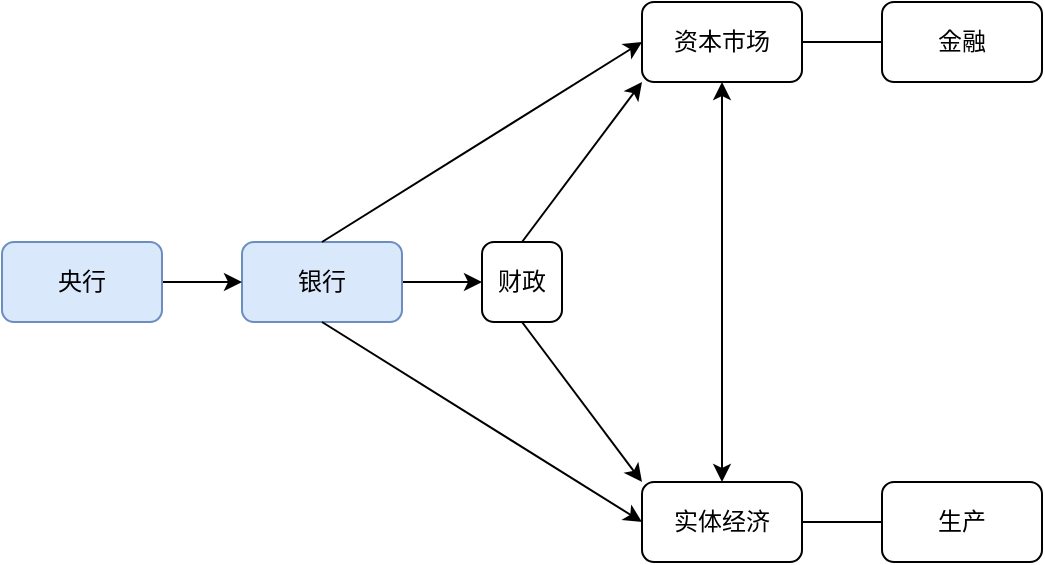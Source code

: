 <mxfile version="24.7.1" type="github">
  <diagram name="第 1 页" id="KfhYrYMk04pv71usMEy1">
    <mxGraphModel dx="1268" dy="3817" grid="1" gridSize="10" guides="1" tooltips="1" connect="1" arrows="1" fold="1" page="1" pageScale="1" pageWidth="900" pageHeight="1600" math="0" shadow="0">
      <root>
        <mxCell id="0" />
        <mxCell id="1" parent="0" />
        <mxCell id="MHArKtUSHAMRMJ6YNE-g-3" value="资本市场" style="whiteSpace=wrap;html=1;rounded=1;" parent="1" vertex="1">
          <mxGeometry x="400" y="-3120" width="80" height="40" as="geometry" />
        </mxCell>
        <mxCell id="MHArKtUSHAMRMJ6YNE-g-5" value="实体经济" style="whiteSpace=wrap;html=1;rounded=1;" parent="1" vertex="1">
          <mxGeometry x="400" y="-2880" width="80" height="40" as="geometry" />
        </mxCell>
        <mxCell id="MHArKtUSHAMRMJ6YNE-g-17" value="" style="edgeStyle=orthogonalEdgeStyle;rounded=1;orthogonalLoop=1;jettySize=auto;html=1;" parent="1" source="MHArKtUSHAMRMJ6YNE-g-7" target="MHArKtUSHAMRMJ6YNE-g-16" edge="1">
          <mxGeometry relative="1" as="geometry" />
        </mxCell>
        <mxCell id="MHArKtUSHAMRMJ6YNE-g-7" value="银行" style="whiteSpace=wrap;html=1;rounded=1;labelBackgroundColor=none;labelBorderColor=none;fillColor=#dae8fc;strokeColor=#6c8ebf;" parent="1" vertex="1">
          <mxGeometry x="200" y="-3000" width="80" height="40" as="geometry" />
        </mxCell>
        <mxCell id="MHArKtUSHAMRMJ6YNE-g-12" value="" style="edgeStyle=orthogonalEdgeStyle;rounded=1;orthogonalLoop=1;jettySize=auto;html=1;" parent="1" source="MHArKtUSHAMRMJ6YNE-g-8" target="MHArKtUSHAMRMJ6YNE-g-7" edge="1">
          <mxGeometry relative="1" as="geometry" />
        </mxCell>
        <mxCell id="MHArKtUSHAMRMJ6YNE-g-8" value="央行" style="whiteSpace=wrap;html=1;rounded=1;labelBackgroundColor=none;labelBorderColor=none;fillColor=#dae8fc;strokeColor=#6c8ebf;" parent="1" vertex="1">
          <mxGeometry x="80" y="-3000" width="80" height="40" as="geometry" />
        </mxCell>
        <mxCell id="MHArKtUSHAMRMJ6YNE-g-11" value="" style="endArrow=classic;html=1;rounded=1;entryX=0;entryY=0.5;entryDx=0;entryDy=0;exitX=0.5;exitY=1;exitDx=0;exitDy=0;" parent="1" source="MHArKtUSHAMRMJ6YNE-g-7" target="MHArKtUSHAMRMJ6YNE-g-5" edge="1">
          <mxGeometry width="50" height="50" relative="1" as="geometry">
            <mxPoint x="240" y="-2940" as="sourcePoint" />
            <mxPoint x="290" y="-2980" as="targetPoint" />
            <Array as="points" />
          </mxGeometry>
        </mxCell>
        <mxCell id="MHArKtUSHAMRMJ6YNE-g-15" value="" style="endArrow=classic;html=1;rounded=1;exitX=0.5;exitY=0;exitDx=0;exitDy=0;entryX=0;entryY=0.5;entryDx=0;entryDy=0;" parent="1" source="MHArKtUSHAMRMJ6YNE-g-7" target="MHArKtUSHAMRMJ6YNE-g-3" edge="1">
          <mxGeometry width="50" height="50" relative="1" as="geometry">
            <mxPoint x="350" y="-2990" as="sourcePoint" />
            <mxPoint x="400" y="-3040" as="targetPoint" />
            <Array as="points" />
          </mxGeometry>
        </mxCell>
        <mxCell id="MHArKtUSHAMRMJ6YNE-g-16" value="财政" style="whiteSpace=wrap;html=1;rounded=1;" parent="1" vertex="1">
          <mxGeometry x="320" y="-3000" width="40" height="40" as="geometry" />
        </mxCell>
        <mxCell id="MHArKtUSHAMRMJ6YNE-g-60" value="金融" style="whiteSpace=wrap;html=1;rounded=1;" parent="1" vertex="1">
          <mxGeometry x="520" y="-3120" width="80" height="40" as="geometry" />
        </mxCell>
        <mxCell id="MHArKtUSHAMRMJ6YNE-g-62" value="生产" style="whiteSpace=wrap;html=1;rounded=1;" parent="1" vertex="1">
          <mxGeometry x="520" y="-2880" width="80" height="40" as="geometry" />
        </mxCell>
        <mxCell id="dPubJb6IHAmFRwnRFhQn-16" value="" style="endArrow=classic;startArrow=classic;html=1;rounded=0;entryX=0.5;entryY=1;entryDx=0;entryDy=0;exitX=0.5;exitY=0;exitDx=0;exitDy=0;" parent="1" source="MHArKtUSHAMRMJ6YNE-g-5" target="MHArKtUSHAMRMJ6YNE-g-3" edge="1">
          <mxGeometry width="50" height="50" relative="1" as="geometry">
            <mxPoint x="420" y="-2940" as="sourcePoint" />
            <mxPoint x="470" y="-2990" as="targetPoint" />
          </mxGeometry>
        </mxCell>
        <mxCell id="dPubJb6IHAmFRwnRFhQn-17" value="" style="endArrow=none;html=1;rounded=0;exitX=1;exitY=0.5;exitDx=0;exitDy=0;entryX=0;entryY=0.5;entryDx=0;entryDy=0;" parent="1" source="MHArKtUSHAMRMJ6YNE-g-5" target="MHArKtUSHAMRMJ6YNE-g-62" edge="1">
          <mxGeometry width="50" height="50" relative="1" as="geometry">
            <mxPoint x="500" y="-2860" as="sourcePoint" />
            <mxPoint x="550" y="-2910" as="targetPoint" />
          </mxGeometry>
        </mxCell>
        <mxCell id="dPubJb6IHAmFRwnRFhQn-18" value="" style="endArrow=none;html=1;rounded=0;exitX=1;exitY=0.5;exitDx=0;exitDy=0;entryX=0;entryY=0.5;entryDx=0;entryDy=0;" parent="1" source="MHArKtUSHAMRMJ6YNE-g-3" target="MHArKtUSHAMRMJ6YNE-g-60" edge="1">
          <mxGeometry width="50" height="50" relative="1" as="geometry">
            <mxPoint x="480" y="-3070" as="sourcePoint" />
            <mxPoint x="560" y="-3070" as="targetPoint" />
          </mxGeometry>
        </mxCell>
        <mxCell id="2OZAJ3LcQeTXRX-HkeOA-3" value="" style="endArrow=classic;html=1;rounded=0;exitX=0.5;exitY=0;exitDx=0;exitDy=0;entryX=0;entryY=1;entryDx=0;entryDy=0;" edge="1" parent="1" source="MHArKtUSHAMRMJ6YNE-g-16" target="MHArKtUSHAMRMJ6YNE-g-3">
          <mxGeometry width="50" height="50" relative="1" as="geometry">
            <mxPoint x="360" y="-3010" as="sourcePoint" />
            <mxPoint x="420" y="-3060" as="targetPoint" />
          </mxGeometry>
        </mxCell>
        <mxCell id="2OZAJ3LcQeTXRX-HkeOA-4" value="" style="endArrow=classic;html=1;rounded=0;exitX=0.5;exitY=1;exitDx=0;exitDy=0;entryX=0;entryY=0;entryDx=0;entryDy=0;" edge="1" parent="1" source="MHArKtUSHAMRMJ6YNE-g-16" target="MHArKtUSHAMRMJ6YNE-g-5">
          <mxGeometry width="50" height="50" relative="1" as="geometry">
            <mxPoint x="420" y="-2890" as="sourcePoint" />
            <mxPoint x="470" y="-2940" as="targetPoint" />
          </mxGeometry>
        </mxCell>
      </root>
    </mxGraphModel>
  </diagram>
</mxfile>
